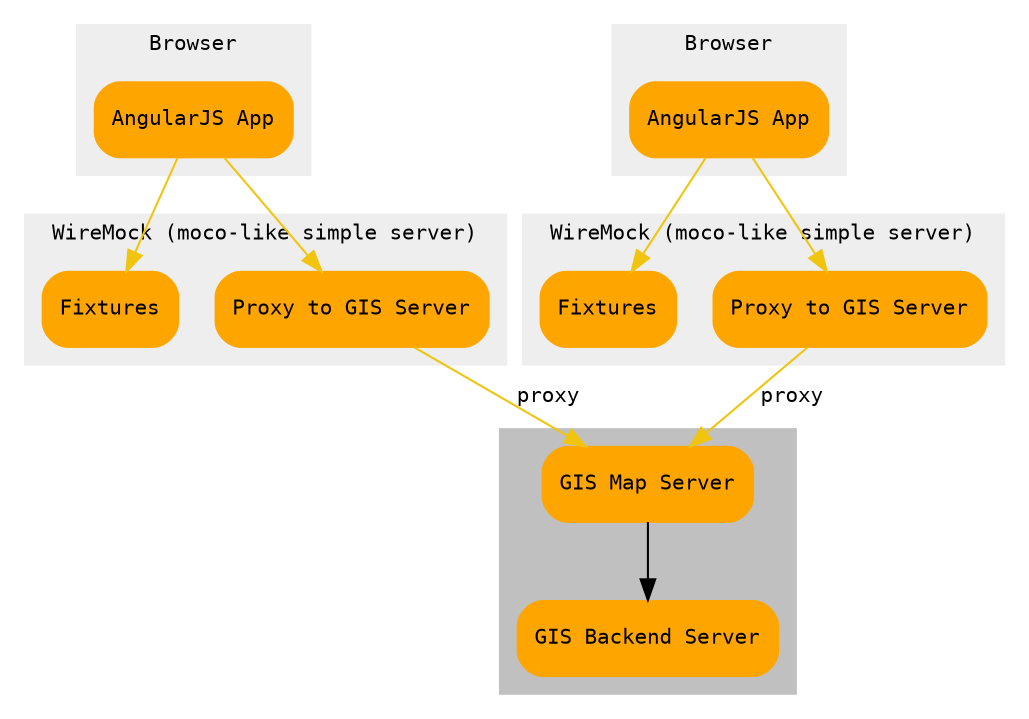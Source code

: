 digraph geo_after{
    fontname="Consolas";
    fontsize=10;

    node [shape="Mrecord", fontname="Consolas", fontsize=10];
    edge [color="#F1C40F", fontname="Consolas", fontsize=10];


    subgraph cluster_client01 {
        label="Browser";
        style="filled";
        color="#eeeeee";

        node [style="filled", color="orange"];
        front_end_dev01 [label="AngularJS App"];
    }

    subgraph cluster_client02 {
        label="Browser";
        style="filled";
        color="#eeeeee";

        node [style="filled", color="orange"];
        front_end_dev02 [label="AngularJS App"];
    }

    subgraph cluster_dev01 {
        label="WireMock (moco-like simple server)";
        style="filled";
        color="#eeeeee";

        node [style="filled", color="orange"];

        static_data_dev01 [label="Fixtures"];
        proxy_dev01 [label="Proxy to GIS Server"];

        front_end_dev01 -> static_data_dev01;
        front_end_dev01 -> proxy_dev01;
    }

    subgraph cluster_dev02 {
        label="WireMock (moco-like simple server)";
        style="filled";
        color="#eeeeee";

        node [style="filled", color="orange"];

        static_data_dev02 [label="Fixtures"];
        proxy_dev02 [label="Proxy to GIS Server"];

        front_end_dev02 -> static_data_dev02;
        front_end_dev02 -> proxy_dev02;
    }

    subgraph cluster_gis {
        style="filled";
        color="grey";
        node [style="filled", color="orange"];
        gis_server [label="GIS Map Server"];
        gis_worker [label="GIS Backend Server"];

        gis_server -> gis_worker [color="black"];
    }
    
    proxy_dev01 -> gis_server [label="proxy"];
    proxy_dev02 -> gis_server [label="proxy"];
}
